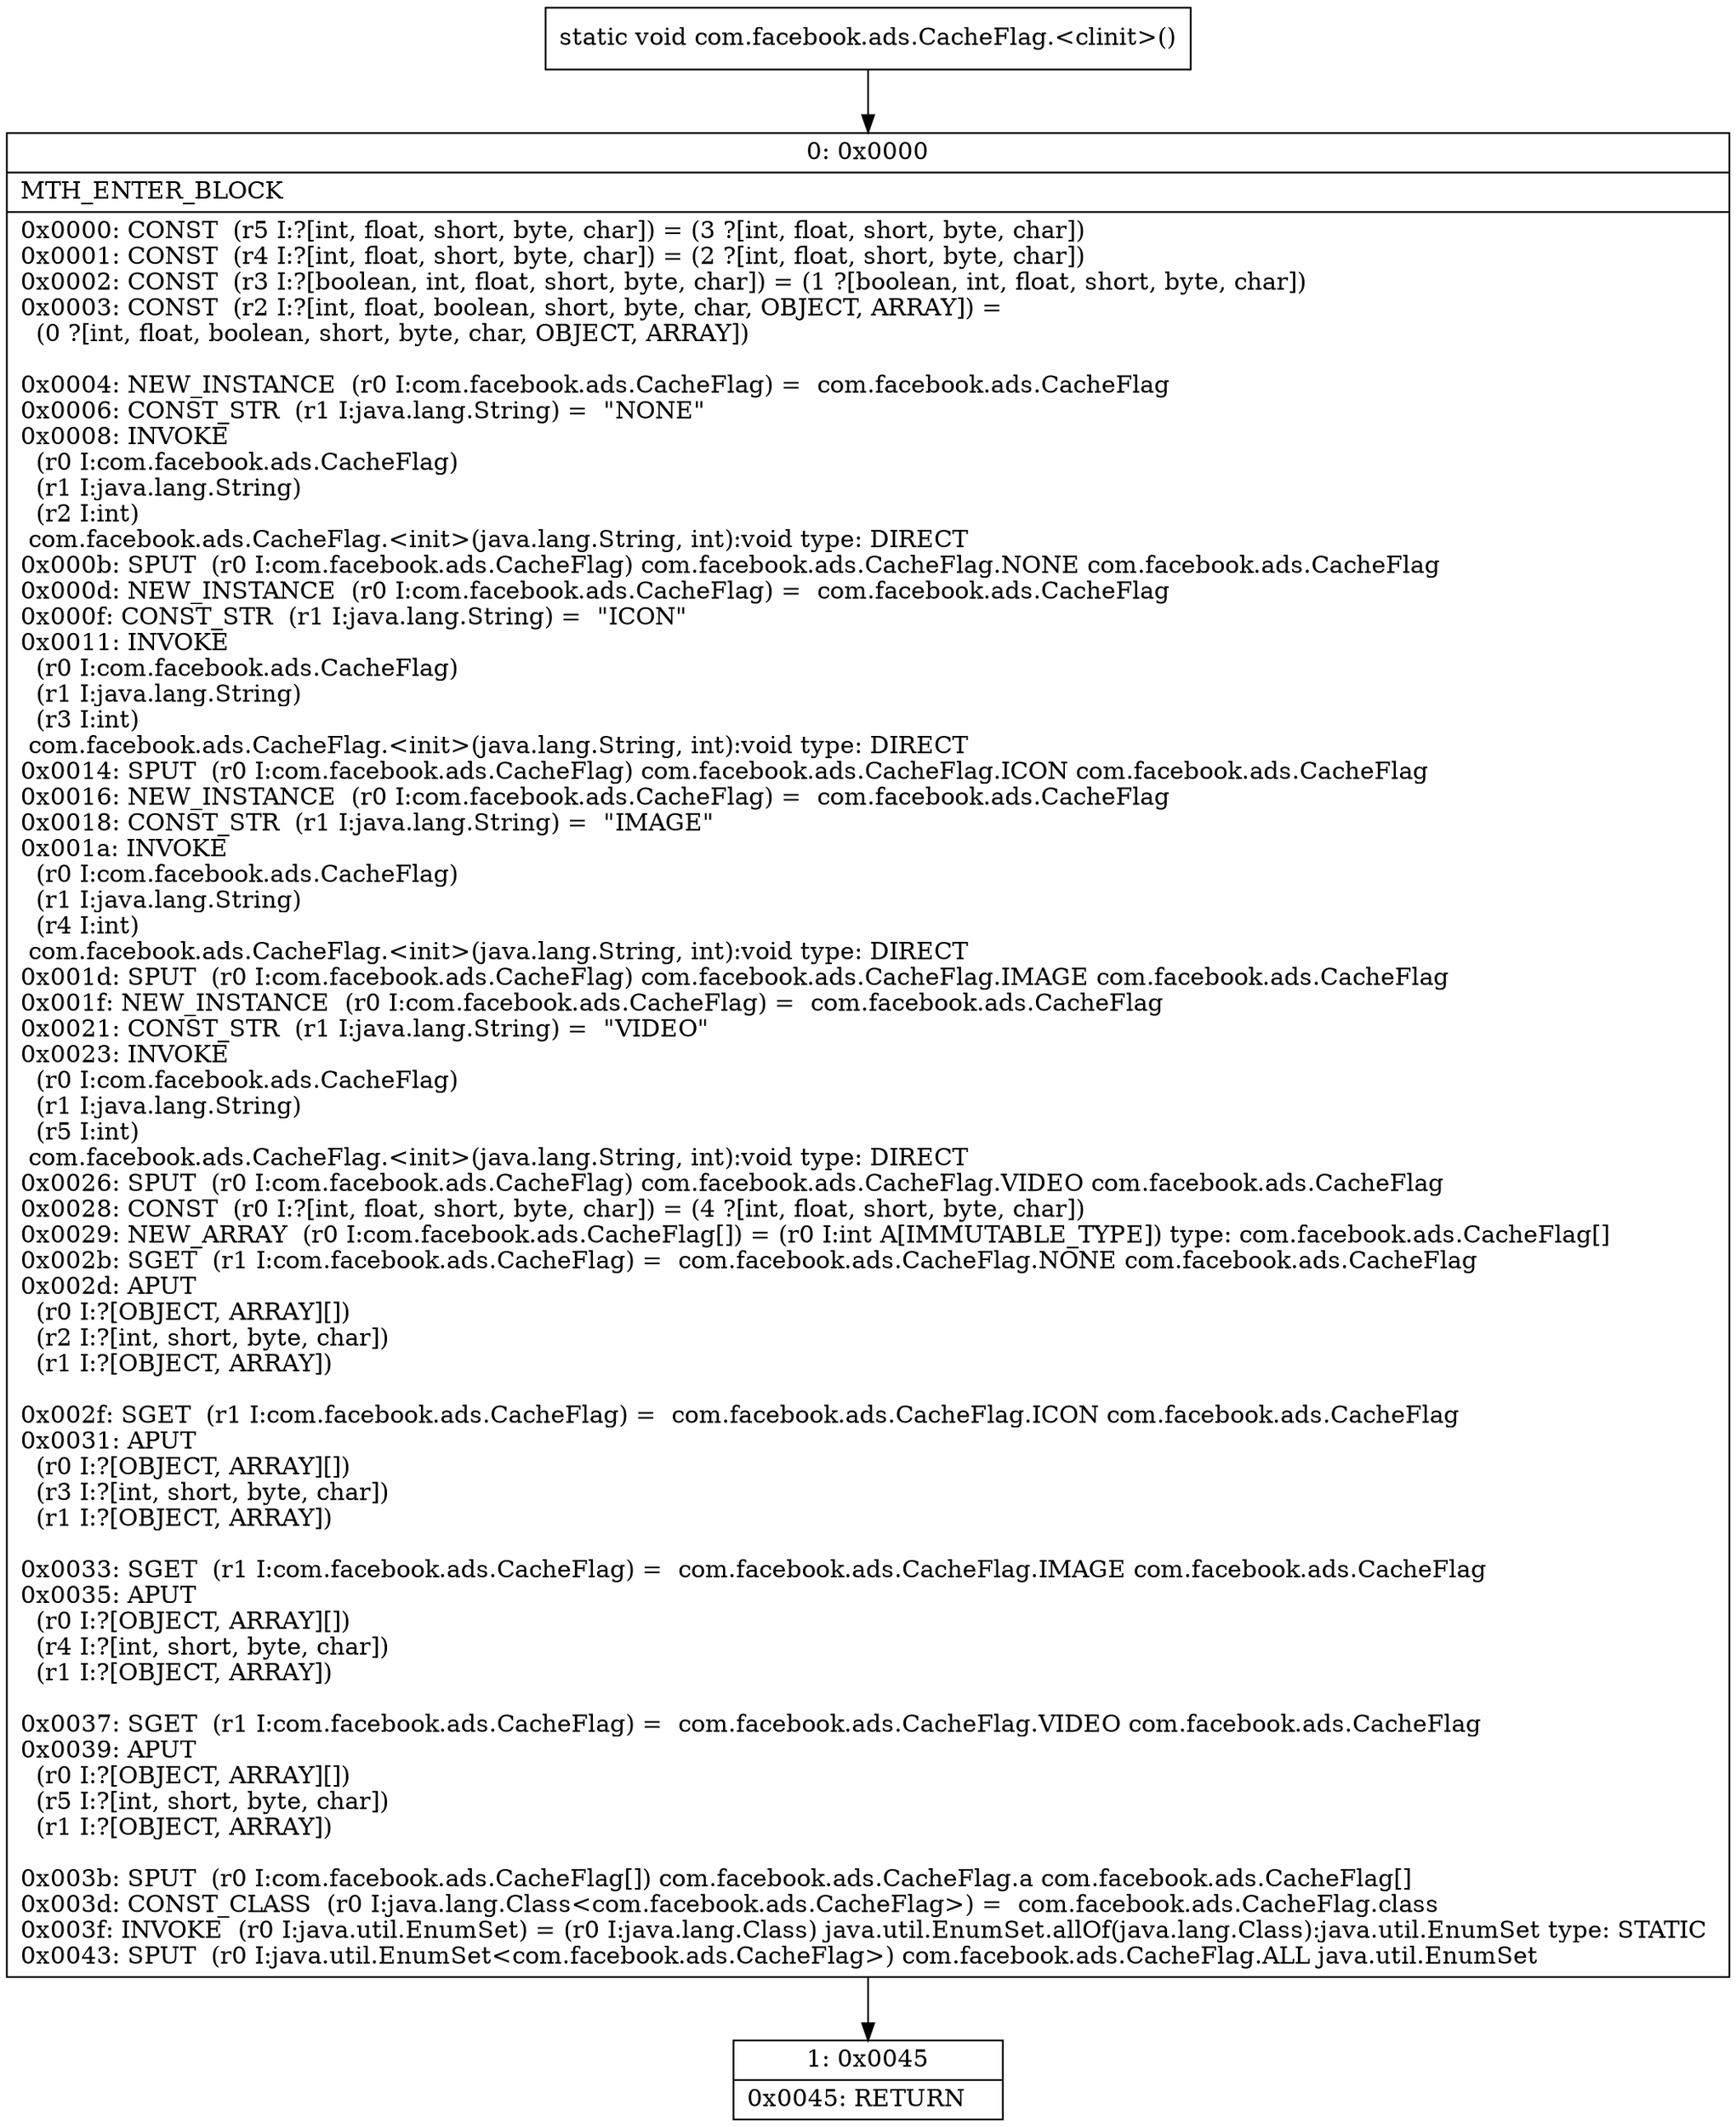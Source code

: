 digraph "CFG forcom.facebook.ads.CacheFlag.\<clinit\>()V" {
Node_0 [shape=record,label="{0\:\ 0x0000|MTH_ENTER_BLOCK\l|0x0000: CONST  (r5 I:?[int, float, short, byte, char]) = (3 ?[int, float, short, byte, char]) \l0x0001: CONST  (r4 I:?[int, float, short, byte, char]) = (2 ?[int, float, short, byte, char]) \l0x0002: CONST  (r3 I:?[boolean, int, float, short, byte, char]) = (1 ?[boolean, int, float, short, byte, char]) \l0x0003: CONST  (r2 I:?[int, float, boolean, short, byte, char, OBJECT, ARRAY]) = \l  (0 ?[int, float, boolean, short, byte, char, OBJECT, ARRAY])\l \l0x0004: NEW_INSTANCE  (r0 I:com.facebook.ads.CacheFlag) =  com.facebook.ads.CacheFlag \l0x0006: CONST_STR  (r1 I:java.lang.String) =  \"NONE\" \l0x0008: INVOKE  \l  (r0 I:com.facebook.ads.CacheFlag)\l  (r1 I:java.lang.String)\l  (r2 I:int)\l com.facebook.ads.CacheFlag.\<init\>(java.lang.String, int):void type: DIRECT \l0x000b: SPUT  (r0 I:com.facebook.ads.CacheFlag) com.facebook.ads.CacheFlag.NONE com.facebook.ads.CacheFlag \l0x000d: NEW_INSTANCE  (r0 I:com.facebook.ads.CacheFlag) =  com.facebook.ads.CacheFlag \l0x000f: CONST_STR  (r1 I:java.lang.String) =  \"ICON\" \l0x0011: INVOKE  \l  (r0 I:com.facebook.ads.CacheFlag)\l  (r1 I:java.lang.String)\l  (r3 I:int)\l com.facebook.ads.CacheFlag.\<init\>(java.lang.String, int):void type: DIRECT \l0x0014: SPUT  (r0 I:com.facebook.ads.CacheFlag) com.facebook.ads.CacheFlag.ICON com.facebook.ads.CacheFlag \l0x0016: NEW_INSTANCE  (r0 I:com.facebook.ads.CacheFlag) =  com.facebook.ads.CacheFlag \l0x0018: CONST_STR  (r1 I:java.lang.String) =  \"IMAGE\" \l0x001a: INVOKE  \l  (r0 I:com.facebook.ads.CacheFlag)\l  (r1 I:java.lang.String)\l  (r4 I:int)\l com.facebook.ads.CacheFlag.\<init\>(java.lang.String, int):void type: DIRECT \l0x001d: SPUT  (r0 I:com.facebook.ads.CacheFlag) com.facebook.ads.CacheFlag.IMAGE com.facebook.ads.CacheFlag \l0x001f: NEW_INSTANCE  (r0 I:com.facebook.ads.CacheFlag) =  com.facebook.ads.CacheFlag \l0x0021: CONST_STR  (r1 I:java.lang.String) =  \"VIDEO\" \l0x0023: INVOKE  \l  (r0 I:com.facebook.ads.CacheFlag)\l  (r1 I:java.lang.String)\l  (r5 I:int)\l com.facebook.ads.CacheFlag.\<init\>(java.lang.String, int):void type: DIRECT \l0x0026: SPUT  (r0 I:com.facebook.ads.CacheFlag) com.facebook.ads.CacheFlag.VIDEO com.facebook.ads.CacheFlag \l0x0028: CONST  (r0 I:?[int, float, short, byte, char]) = (4 ?[int, float, short, byte, char]) \l0x0029: NEW_ARRAY  (r0 I:com.facebook.ads.CacheFlag[]) = (r0 I:int A[IMMUTABLE_TYPE]) type: com.facebook.ads.CacheFlag[] \l0x002b: SGET  (r1 I:com.facebook.ads.CacheFlag) =  com.facebook.ads.CacheFlag.NONE com.facebook.ads.CacheFlag \l0x002d: APUT  \l  (r0 I:?[OBJECT, ARRAY][])\l  (r2 I:?[int, short, byte, char])\l  (r1 I:?[OBJECT, ARRAY])\l \l0x002f: SGET  (r1 I:com.facebook.ads.CacheFlag) =  com.facebook.ads.CacheFlag.ICON com.facebook.ads.CacheFlag \l0x0031: APUT  \l  (r0 I:?[OBJECT, ARRAY][])\l  (r3 I:?[int, short, byte, char])\l  (r1 I:?[OBJECT, ARRAY])\l \l0x0033: SGET  (r1 I:com.facebook.ads.CacheFlag) =  com.facebook.ads.CacheFlag.IMAGE com.facebook.ads.CacheFlag \l0x0035: APUT  \l  (r0 I:?[OBJECT, ARRAY][])\l  (r4 I:?[int, short, byte, char])\l  (r1 I:?[OBJECT, ARRAY])\l \l0x0037: SGET  (r1 I:com.facebook.ads.CacheFlag) =  com.facebook.ads.CacheFlag.VIDEO com.facebook.ads.CacheFlag \l0x0039: APUT  \l  (r0 I:?[OBJECT, ARRAY][])\l  (r5 I:?[int, short, byte, char])\l  (r1 I:?[OBJECT, ARRAY])\l \l0x003b: SPUT  (r0 I:com.facebook.ads.CacheFlag[]) com.facebook.ads.CacheFlag.a com.facebook.ads.CacheFlag[] \l0x003d: CONST_CLASS  (r0 I:java.lang.Class\<com.facebook.ads.CacheFlag\>) =  com.facebook.ads.CacheFlag.class \l0x003f: INVOKE  (r0 I:java.util.EnumSet) = (r0 I:java.lang.Class) java.util.EnumSet.allOf(java.lang.Class):java.util.EnumSet type: STATIC \l0x0043: SPUT  (r0 I:java.util.EnumSet\<com.facebook.ads.CacheFlag\>) com.facebook.ads.CacheFlag.ALL java.util.EnumSet \l}"];
Node_1 [shape=record,label="{1\:\ 0x0045|0x0045: RETURN   \l}"];
MethodNode[shape=record,label="{static void com.facebook.ads.CacheFlag.\<clinit\>() }"];
MethodNode -> Node_0;
Node_0 -> Node_1;
}

